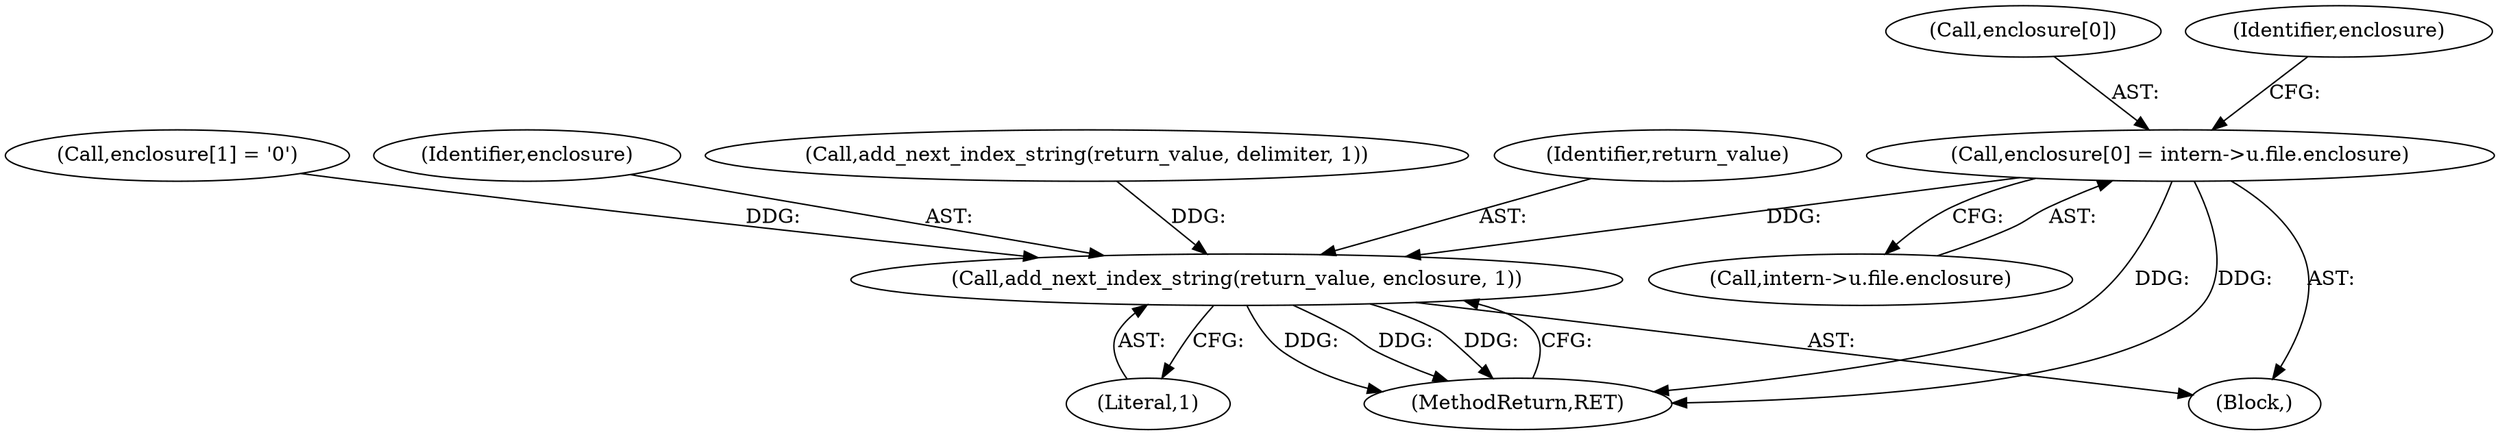digraph "0_php-src_7245bff300d3fa8bacbef7897ff080a6f1c23eba?w=1_37@array" {
"1000124" [label="(Call,enclosure[0] = intern->u.file.enclosure)"];
"1000144" [label="(Call,add_next_index_string(return_value, enclosure, 1))"];
"1000144" [label="(Call,add_next_index_string(return_value, enclosure, 1))"];
"1000125" [label="(Call,enclosure[0])"];
"1000124" [label="(Call,enclosure[0] = intern->u.file.enclosure)"];
"1000135" [label="(Call,enclosure[1] = '\0')"];
"1000103" [label="(Block,)"];
"1000128" [label="(Call,intern->u.file.enclosure)"];
"1000137" [label="(Identifier,enclosure)"];
"1000147" [label="(Literal,1)"];
"1000146" [label="(Identifier,enclosure)"];
"1000140" [label="(Call,add_next_index_string(return_value, delimiter, 1))"];
"1000145" [label="(Identifier,return_value)"];
"1000148" [label="(MethodReturn,RET)"];
"1000124" -> "1000103"  [label="AST: "];
"1000124" -> "1000128"  [label="CFG: "];
"1000125" -> "1000124"  [label="AST: "];
"1000128" -> "1000124"  [label="AST: "];
"1000137" -> "1000124"  [label="CFG: "];
"1000124" -> "1000148"  [label="DDG: "];
"1000124" -> "1000148"  [label="DDG: "];
"1000124" -> "1000144"  [label="DDG: "];
"1000144" -> "1000103"  [label="AST: "];
"1000144" -> "1000147"  [label="CFG: "];
"1000145" -> "1000144"  [label="AST: "];
"1000146" -> "1000144"  [label="AST: "];
"1000147" -> "1000144"  [label="AST: "];
"1000148" -> "1000144"  [label="CFG: "];
"1000144" -> "1000148"  [label="DDG: "];
"1000144" -> "1000148"  [label="DDG: "];
"1000144" -> "1000148"  [label="DDG: "];
"1000140" -> "1000144"  [label="DDG: "];
"1000135" -> "1000144"  [label="DDG: "];
}

